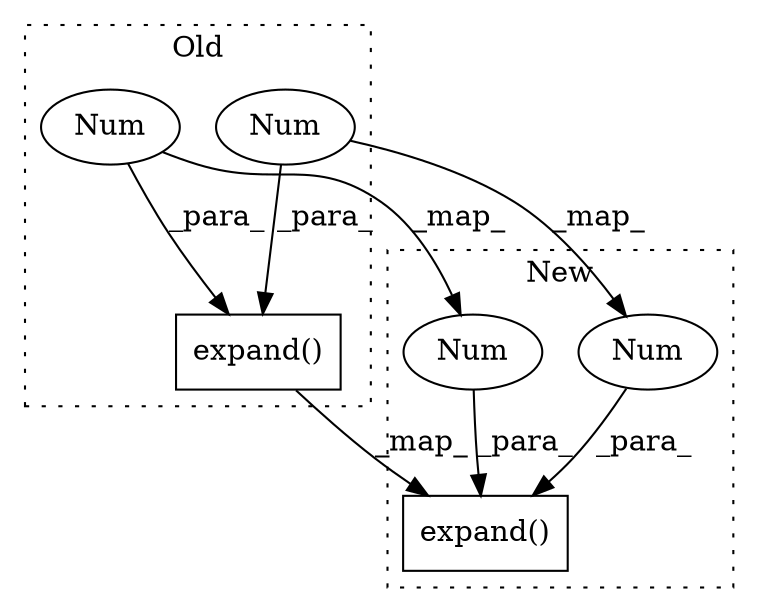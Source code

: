 digraph G {
subgraph cluster0 {
1 [label="expand()" a="75" s="5140,5188" l="43,1" shape="box"];
3 [label="Num" a="76" s="5183" l="2" shape="ellipse"];
5 [label="Num" a="76" s="5187" l="1" shape="ellipse"];
label = "Old";
style="dotted";
}
subgraph cluster1 {
2 [label="expand()" a="75" s="5359,5407" l="43,1" shape="box"];
4 [label="Num" a="76" s="5402" l="2" shape="ellipse"];
6 [label="Num" a="76" s="5406" l="1" shape="ellipse"];
label = "New";
style="dotted";
}
1 -> 2 [label="_map_"];
3 -> 4 [label="_map_"];
3 -> 1 [label="_para_"];
4 -> 2 [label="_para_"];
5 -> 6 [label="_map_"];
5 -> 1 [label="_para_"];
6 -> 2 [label="_para_"];
}